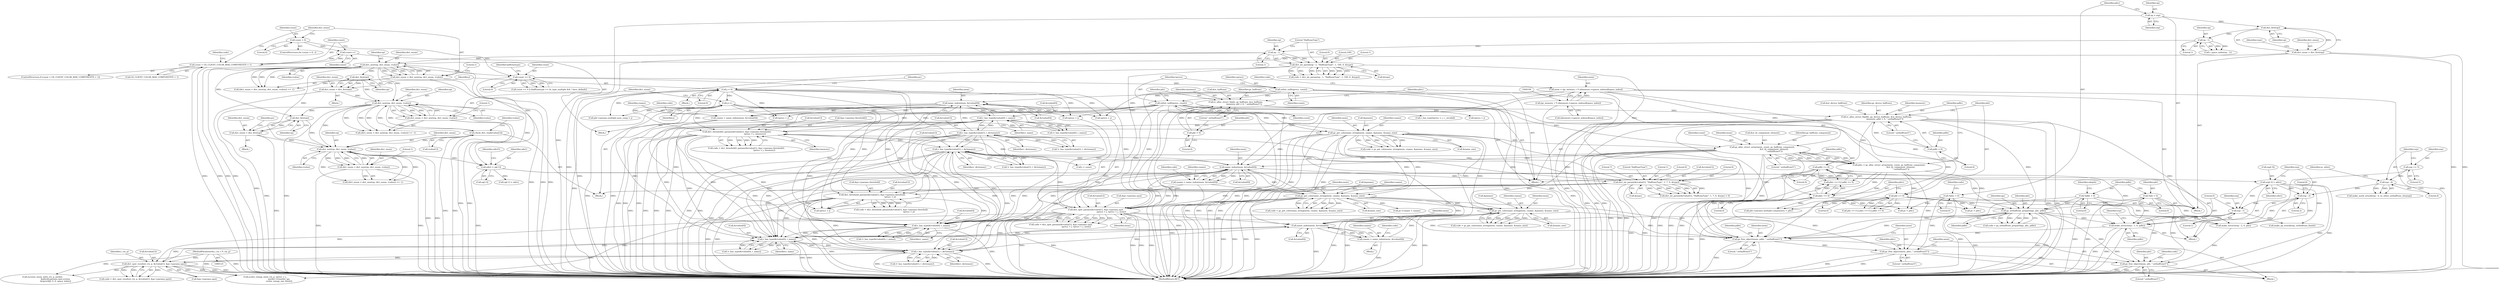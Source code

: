 digraph "1_ghostscript_f5c7555c30393e64ec1f5ab0dfae5b55b3b3fc78@API" {
"1001003" [label="(Call,gs_free_object(mem, phtc, \".sethalftone5\"))"];
"1000999" [label="(Call,gs_free_object(mem, pdht, \".sethalftone5\"))"];
"1000720" [label="(Call,gs_get_colorname_string(mem, cname, &pname, &name_size))"];
"1000712" [label="(Call,name_index(mem, &rvalue[0]))"];
"1000277" [label="(Call,gs_get_colorname_string(mem, cname, &pname, &name_size))"];
"1000269" [label="(Call,name_index(mem, &rvalue[0]))"];
"1000191" [label="(Call,mem = (gs_memory_t *) idmemory->spaces_indexed[space_index])"];
"1000193" [label="(Call,(gs_memory_t *) idmemory->spaces_indexed[space_index])"];
"1000251" [label="(Call,r_has_type(&rvalue[0], t_name))"];
"1000260" [label="(Call,r_has_type(&rvalue[1], t_dictionary))"];
"1000267" [label="(Call,cname = name_index(mem, &rvalue[0]))"];
"1000463" [label="(Call,gs_get_colorname_string(mem, cname, &pname, &name_size))"];
"1000455" [label="(Call,name_index(mem, &rvalue[0]))"];
"1000533" [label="(Call,dict_spot_params(&rvalue[1], &pc->params.spot,\n                                                sprocs + j, tprocs + j, mem))"];
"1000503" [label="(Call,dict_int_param(&rvalue[1], \"HalftoneType\", 1, 7, 0, &type))"];
"1000446" [label="(Call,r_has_type(&rvalue[1], t_dictionary))"];
"1000594" [label="(Call,dict_threshold2_params(&rvalue[1], &pc->params.threshold2,\n                                                        tprocs + j, imemory))"];
"1000353" [label="(Call,refset_null(tprocs, count))"];
"1000350" [label="(Call,refset_null(sprocs, count))"];
"1000330" [label="(Call,count == 0)"];
"1000234" [label="(Call,count = 0)"];
"1000317" [label="(Call,count > GS_CLIENT_COLOR_MAX_COMPONENTS + 1)"];
"1000314" [label="(Call,count++)"];
"1000622" [label="(Call,j++)"];
"1000416" [label="(Call,j = 0)"];
"1000375" [label="(Call,rc_alloc_struct_0(pdht, gx_device_halftone, &st_device_halftone,\n                          imemory, pdht = 0, \".sethalftone5\"))"];
"1000381" [label="(Call,pdht = 0)"];
"1000356" [label="(Call,rc_alloc_struct_0(pht, gs_halftone, &st_halftone,\n                          imemory, pht = 0, \".sethalftone5\"))"];
"1000362" [label="(Call,pht = 0)"];
"1000437" [label="(Call,r_has_type(&rvalue[0], t_name))"];
"1000571" [label="(Call,dict_threshold_params(&rvalue[1], &pc->params.threshold,\n                                                        tprocs + j))"];
"1000202" [label="(Call,dict_int_param(op - 1, \"HalftoneType\", 1, 100, 0, &type))"];
"1000203" [label="(Call,op - 1)"];
"1000188" [label="(Call,op - 1)"];
"1000168" [label="(Call,dict_first(op))"];
"1000129" [label="(Call,op = osp)"];
"1000368" [label="(Call,gs_alloc_struct_array(mem, count, gs_halftone_component,\n                                     &st_ht_component_element,\n                                     \".sethalftone5\"))"];
"1000453" [label="(Call,cname = name_index(mem, &rvalue[0]))"];
"1000694" [label="(Call,r_has_type(&rvalue[0], t_name))"];
"1000703" [label="(Call,r_has_type(&rvalue[1], t_dictionary))"];
"1000753" [label="(Call,dict_spot_results(i_ctx_p, &rvalue[1], &pc->params.spot))"];
"1000126" [label="(MethodParameterIn,i_ctx_t *i_ctx_p)"];
"1000710" [label="(Call,cname = name_index(mem, &rvalue[0]))"];
"1000663" [label="(Call,gs_sethalftone_prepare(igs, pht, pdht))"];
"1000387" [label="(Call,pht == 0)"];
"1000145" [label="(Call,*pht = 0)"];
"1000149" [label="(Call,*pdht = 0)"];
"1000394" [label="(Call,pdht == 0)"];
"1000821" [label="(Call,make_istruct(esp - 1, 0, pdht))"];
"1000822" [label="(Call,esp - 1)"];
"1000809" [label="(Call,esp[-3] = odict)"];
"1000785" [label="(Call,odict = op[-1])"];
"1000685" [label="(Call,dict_next(op, dict_enum, rvalue))"];
"1000674" [label="(Call,dict_first(op))"];
"1000428" [label="(Call,dict_next(op, dict_enum, rvalue))"];
"1000412" [label="(Call,dict_first(op))"];
"1000242" [label="(Call,dict_next(op, dict_enum, rvalue))"];
"1000166" [label="(Call,dict_enum = dict_first(op))"];
"1000240" [label="(Call,dict_enum = dict_next(op, dict_enum, rvalue))"];
"1000426" [label="(Call,dict_enum = dict_next(op, dict_enum, rvalue))"];
"1000410" [label="(Call,dict_enum = dict_first(op))"];
"1000497" [label="(Call,check_dict_read(rvalue[1]))"];
"1000683" [label="(Call,dict_enum = dict_next(op, dict_enum, rvalue))"];
"1000672" [label="(Call,dict_enum = dict_first(op))"];
"1000816" [label="(Call,esp - 2)"];
"1000804" [label="(Call,esp - 4)"];
"1000800" [label="(Call,esp += 5)"];
"1000366" [label="(Call,phtc = gs_alloc_struct_array(mem, count, gs_halftone_component,\n                                     &st_ht_component_element,\n                                     \".sethalftone5\"))"];
"1000134" [label="(Call,*phtc = 0)"];
"1000391" [label="(Call,phtc == 0)"];
"1001007" [label="(Call,gs_free_object(mem, pht, \".sethalftone5\"))"];
"1000365" [label="(Literal,\".sethalftone5\")"];
"1000711" [label="(Identifier,cname)"];
"1000189" [label="(Identifier,op)"];
"1000265" [label="(Identifier,t_dictionary)"];
"1000723" [label="(Call,&pname)"];
"1000382" [label="(Identifier,pdht)"];
"1000453" [label="(Call,cname = name_index(mem, &rvalue[0]))"];
"1000391" [label="(Call,phtc == 0)"];
"1000699" [label="(Identifier,t_name)"];
"1001007" [label="(Call,gs_free_object(mem, pht, \".sethalftone5\"))"];
"1000753" [label="(Call,dict_spot_results(i_ctx_p, &rvalue[1], &pc->params.spot))"];
"1000909" [label="(Call,zscreen_enum_init(i_ctx_p, porder,\n                                         &phtc[j].params.spot.screen,\n                                         &sprocs[j], 0, 0, space_index))"];
"1000822" [label="(Call,esp - 1)"];
"1000834" [label="(Call,j < count)"];
"1000672" [label="(Call,dict_enum = dict_first(op))"];
"1000509" [label="(Literal,1)"];
"1000464" [label="(Identifier,mem)"];
"1000235" [label="(Identifier,count)"];
"1000243" [label="(Identifier,op)"];
"1000547" [label="(Call,tprocs + j)"];
"1000533" [label="(Call,dict_spot_params(&rvalue[1], &pc->params.spot,\n                                                sprocs + j, tprocs + j, mem))"];
"1000375" [label="(Call,rc_alloc_struct_0(pdht, gx_device_halftone, &st_device_halftone,\n                          imemory, pdht = 0, \".sethalftone5\"))"];
"1000595" [label="(Call,&rvalue[1])"];
"1000371" [label="(Identifier,gs_halftone_component)"];
"1000661" [label="(Call,code = gs_sethalftone_prepare(igs, pht, pdht))"];
"1000127" [label="(Block,)"];
"1000451" [label="(Identifier,t_dictionary)"];
"1000622" [label="(Call,j++)"];
"1000506" [label="(Identifier,rvalue)"];
"1000680" [label="(Block,)"];
"1000686" [label="(Identifier,op)"];
"1000207" [label="(Literal,1)"];
"1000362" [label="(Call,pht = 0)"];
"1000363" [label="(Identifier,pht)"];
"1000514" [label="(Literal,0)"];
"1000800" [label="(Call,esp += 5)"];
"1000191" [label="(Call,mem = (gs_memory_t *) idmemory->spaces_indexed[space_index])"];
"1000582" [label="(Call,tprocs + j)"];
"1000376" [label="(Identifier,pdht)"];
"1000803" [label="(Call,make_mark_estack(esp - 4, es_other, sethalftone_cleanup))"];
"1000694" [label="(Call,r_has_type(&rvalue[0], t_name))"];
"1000487" [label="(Call,pc->cname = cname)"];
"1000187" [label="(Call,r_space_index(op - 1))"];
"1000131" [label="(Identifier,osp)"];
"1000684" [label="(Identifier,dict_enum)"];
"1000819" [label="(Literal,0)"];
"1000383" [label="(Literal,0)"];
"1000675" [label="(Identifier,op)"];
"1000377" [label="(Identifier,gx_device_halftone)"];
"1000713" [label="(Identifier,mem)"];
"1000352" [label="(Identifier,count)"];
"1000815" [label="(Call,make_istruct(esp - 2, 0, pht))"];
"1000792" [label="(Identifier,odict5)"];
"1000594" [label="(Call,dict_threshold2_params(&rvalue[1], &pc->params.threshold2,\n                                                        tprocs + j, imemory))"];
"1000415" [label="(Block,)"];
"1001002" [label="(Literal,\".sethalftone5\")"];
"1000134" [label="(Call,*phtc = 0)"];
"1000271" [label="(Call,&rvalue[0])"];
"1000330" [label="(Call,count == 0)"];
"1000436" [label="(Call,!r_has_type(&rvalue[0], t_name))"];
"1000702" [label="(Call,!r_has_type(&rvalue[1], t_dictionary))"];
"1000608" [label="(Identifier,imemory)"];
"1000712" [label="(Call,name_index(mem, &rvalue[0]))"];
"1000688" [label="(Identifier,rvalue)"];
"1000314" [label="(Call,count++)"];
"1000804" [label="(Call,esp - 4)"];
"1000806" [label="(Literal,4)"];
"1000703" [label="(Call,r_has_type(&rvalue[1], t_dictionary))"];
"1000188" [label="(Call,op - 1)"];
"1000361" [label="(Identifier,imemory)"];
"1000433" [label="(Literal,1)"];
"1000785" [label="(Call,odict = op[-1])"];
"1000206" [label="(Literal,\"HalftoneType\")"];
"1000776" [label="(Block,)"];
"1000466" [label="(Call,&pname)"];
"1000418" [label="(Literal,0)"];
"1000751" [label="(Call,code = dict_spot_results(i_ctx_p, &rvalue[1], &pc->params.spot))"];
"1000437" [label="(Call,r_has_type(&rvalue[0], t_name))"];
"1000277" [label="(Call,gs_get_colorname_string(mem, cname, &pname, &name_size))"];
"1000502" [label="(Call,dict_int_param(&rvalue[1], \"HalftoneType\", 1, 7, 0, &type) < 0)"];
"1000504" [label="(Call,&rvalue[1])"];
"1000605" [label="(Call,tprocs + j)"];
"1000666" [label="(Identifier,pdht)"];
"1000455" [label="(Call,name_index(mem, &rvalue[0]))"];
"1000809" [label="(Call,esp[-3] = odict)"];
"1000454" [label="(Identifier,cname)"];
"1000204" [label="(Identifier,op)"];
"1000359" [label="(Call,&st_halftone)"];
"1000787" [label="(Call,op[-1])"];
"1000461" [label="(Call,code = gs_get_colorname_string(mem, cname, &pname, &name_size))"];
"1000634" [label="(Call,pht->params.multiple.components = phtc)"];
"1000136" [label="(Literal,0)"];
"1000498" [label="(Call,rvalue[1])"];
"1000356" [label="(Call,rc_alloc_struct_0(pht, gs_halftone, &st_halftone,\n                          imemory, pht = 0, \".sethalftone5\"))"];
"1000275" [label="(Call,code = gs_get_colorname_string(mem, cname, &pname, &name_size))"];
"1000569" [label="(Call,code = dict_threshold_params(&rvalue[1], &pc->params.threshold,\n                                                        tprocs + j))"];
"1000354" [label="(Identifier,tprocs)"];
"1000205" [label="(Literal,1)"];
"1000816" [label="(Call,esp - 2)"];
"1000256" [label="(Identifier,t_name)"];
"1000236" [label="(Literal,0)"];
"1000413" [label="(Identifier,op)"];
"1000980" [label="(Call,op[-1] = odict)"];
"1000178" [label="(Identifier,type)"];
"1000319" [label="(Call,GS_CLIENT_COLOR_MAX_COMPONENTS + 1)"];
"1000422" [label="(Block,)"];
"1001010" [label="(Literal,\".sethalftone5\")"];
"1000677" [label="(Call,pc = phtc)"];
"1000708" [label="(Identifier,t_dictionary)"];
"1000428" [label="(Call,dict_next(op, dict_enum, rvalue))"];
"1001009" [label="(Identifier,pht)"];
"1000531" [label="(Call,code = dict_spot_params(&rvalue[1], &pc->params.spot,\n                                                sprocs + j, tprocs + j, mem))"];
"1001001" [label="(Identifier,pdht)"];
"1000623" [label="(Identifier,j)"];
"1000147" [label="(Literal,0)"];
"1000150" [label="(Identifier,pdht)"];
"1000389" [label="(Literal,0)"];
"1001000" [label="(Identifier,mem)"];
"1000370" [label="(Identifier,count)"];
"1000687" [label="(Identifier,dict_enum)"];
"1000200" [label="(Call,code = dict_int_param(op - 1, \"HalftoneType\", 1, 100, 0, &type))"];
"1000825" [label="(Literal,0)"];
"1000366" [label="(Call,phtc = gs_alloc_struct_array(mem, count, gs_halftone_component,\n                                     &st_ht_component_element,\n                                     \".sethalftone5\"))"];
"1000998" [label="(Block,)"];
"1000550" [label="(Identifier,mem)"];
"1000259" [label="(Call,!r_has_type(&rvalue[1], t_dictionary))"];
"1000353" [label="(Call,refset_null(tprocs, count))"];
"1000280" [label="(Call,&pname)"];
"1000671" [label="(Block,)"];
"1000201" [label="(Identifier,code)"];
"1000682" [label="(Call,(dict_enum = dict_next(op, dict_enum, rvalue)) == -1)"];
"1001008" [label="(Identifier,mem)"];
"1000234" [label="(Call,count = 0)"];
"1000209" [label="(Literal,0)"];
"1000674" [label="(Call,dict_first(op))"];
"1000351" [label="(Identifier,sprocs)"];
"1000357" [label="(Identifier,pht)"];
"1000329" [label="(Call,count == 0 || (halftonetype == ht_type_multiple && ! have_default))"];
"1000169" [label="(Identifier,op)"];
"1000719" [label="(Identifier,code)"];
"1000393" [label="(Literal,0)"];
"1000386" [label="(Call,pht == 0 || phtc == 0 || pdht == 0)"];
"1000430" [label="(Identifier,dict_enum)"];
"1000710" [label="(Call,cname = name_index(mem, &rvalue[0]))"];
"1000126" [label="(MethodParameterIn,i_ctx_t *i_ctx_p)"];
"1000438" [label="(Call,&rvalue[0])"];
"1000140" [label="(Identifier,code)"];
"1000446" [label="(Call,r_has_type(&rvalue[1], t_dictionary))"];
"1000417" [label="(Identifier,j)"];
"1000695" [label="(Call,&rvalue[0])"];
"1000664" [label="(Identifier,igs)"];
"1000324" [label="(Identifier,code)"];
"1000807" [label="(Identifier,es_other)"];
"1001005" [label="(Identifier,phtc)"];
"1000268" [label="(Identifier,cname)"];
"1000130" [label="(Identifier,op)"];
"1000571" [label="(Call,dict_threshold_params(&rvalue[1], &pc->params.threshold,\n                                                        tprocs + j))"];
"1000497" [label="(Call,check_dict_read(rvalue[1]))"];
"1001024" [label="(MethodReturn,RET)"];
"1000463" [label="(Call,gs_get_colorname_string(mem, cname, &pname, &name_size))"];
"1000395" [label="(Identifier,pdht)"];
"1000368" [label="(Call,gs_alloc_struct_array(mem, count, gs_halftone_component,\n                                     &st_ht_component_element,\n                                     \".sethalftone5\"))"];
"1000663" [label="(Call,gs_sethalftone_prepare(igs, pht, pdht))"];
"1000279" [label="(Identifier,cname)"];
"1000355" [label="(Identifier,count)"];
"1000685" [label="(Call,dict_next(op, dict_enum, rvalue))"];
"1000244" [label="(Identifier,dict_enum)"];
"1000392" [label="(Identifier,phtc)"];
"1000690" [label="(Literal,1)"];
"1000332" [label="(Literal,0)"];
"1000315" [label="(Identifier,count)"];
"1000237" [label="(Block,)"];
"1000151" [label="(Literal,0)"];
"1000823" [label="(Identifier,esp)"];
"1000814" [label="(Identifier,odict)"];
"1000425" [label="(Call,(dict_enum = dict_next(op, dict_enum, rvalue)) == -1)"];
"1000722" [label="(Identifier,cname)"];
"1000166" [label="(Call,dict_enum = dict_first(op))"];
"1001004" [label="(Identifier,mem)"];
"1000599" [label="(Call,&pc->params.threshold2)"];
"1000270" [label="(Identifier,mem)"];
"1000380" [label="(Identifier,imemory)"];
"1001012" [label="(Identifier,code)"];
"1000426" [label="(Call,dict_enum = dict_next(op, dict_enum, rvalue))"];
"1000240" [label="(Call,dict_enum = dict_next(op, dict_enum, rvalue))"];
"1000396" [label="(Literal,0)"];
"1000193" [label="(Call,(gs_memory_t *) idmemory->spaces_indexed[space_index])"];
"1000276" [label="(Identifier,code)"];
"1000511" [label="(Literal,0)"];
"1000431" [label="(Identifier,rvalue)"];
"1000387" [label="(Call,pht == 0)"];
"1000129" [label="(Call,op = osp)"];
"1000190" [label="(Literal,1)"];
"1000411" [label="(Identifier,dict_enum)"];
"1000208" [label="(Literal,100)"];
"1000818" [label="(Literal,2)"];
"1000457" [label="(Call,&rvalue[0])"];
"1000419" [label="(Call,pc = phtc)"];
"1000510" [label="(Literal,7)"];
"1000241" [label="(Identifier,dict_enum)"];
"1000704" [label="(Call,&rvalue[1])"];
"1000824" [label="(Literal,1)"];
"1000721" [label="(Identifier,mem)"];
"1000335" [label="(Identifier,halftonetype)"];
"1000239" [label="(Call,(dict_enum = dict_next(op, dict_enum, rvalue)) == -1)"];
"1000192" [label="(Identifier,mem)"];
"1000718" [label="(Call,code = gs_get_colorname_string(mem, cname, &pname, &name_size))"];
"1000725" [label="(Call,&name_size)"];
"1000195" [label="(Call,idmemory->spaces_indexed[space_index])"];
"1000210" [label="(Call,&type)"];
"1001003" [label="(Call,gs_free_object(mem, phtc, \".sethalftone5\"))"];
"1000317" [label="(Call,count > GS_CLIENT_COLOR_MAX_COMPONENTS + 1)"];
"1000442" [label="(Identifier,t_name)"];
"1000673" [label="(Identifier,dict_enum)"];
"1000364" [label="(Literal,0)"];
"1000576" [label="(Call,&pc->params.threshold)"];
"1000203" [label="(Call,op - 1)"];
"1000252" [label="(Call,&rvalue[0])"];
"1000233" [label="(ControlStructure,for (count = 0; ;))"];
"1000316" [label="(ControlStructure,if (count > GS_CLIENT_COLOR_MAX_COMPONENTS + 1))"];
"1000720" [label="(Call,gs_get_colorname_string(mem, cname, &pname, &name_size))"];
"1000202" [label="(Call,dict_int_param(op - 1, \"HalftoneType\", 1, 100, 0, &type))"];
"1000462" [label="(Identifier,code)"];
"1000429" [label="(Identifier,op)"];
"1000468" [label="(Call,&name_size)"];
"1000643" [label="(Call,pht->params.multiple.num_comp = j)"];
"1000146" [label="(Identifier,pht)"];
"1000937" [label="(Call,r_has_type(tprocs + j, t__invalid))"];
"1000420" [label="(Identifier,pc)"];
"1000503" [label="(Call,dict_int_param(&rvalue[1], \"HalftoneType\", 1, 7, 0, &type))"];
"1000826" [label="(Identifier,pdht)"];
"1000456" [label="(Identifier,mem)"];
"1000828" [label="(Identifier,esp)"];
"1000786" [label="(Identifier,odict)"];
"1000247" [label="(Literal,1)"];
"1000394" [label="(Call,pdht == 0)"];
"1000827" [label="(Call,make_op_estack(esp, sethalftone_finish))"];
"1000410" [label="(Call,dict_enum = dict_first(op))"];
"1000267" [label="(Call,cname = name_index(mem, &rvalue[0]))"];
"1000145" [label="(Call,*pht = 0)"];
"1000465" [label="(Identifier,cname)"];
"1000278" [label="(Identifier,mem)"];
"1000347" [label="(Block,)"];
"1000242" [label="(Call,dict_next(op, dict_enum, rvalue))"];
"1000157" [label="(Identifier,edepth)"];
"1000251" [label="(Call,r_has_type(&rvalue[0], t_name))"];
"1000167" [label="(Identifier,dict_enum)"];
"1000447" [label="(Call,&rvalue[1])"];
"1000714" [label="(Call,&rvalue[0])"];
"1000938" [label="(Call,tprocs + j)"];
"1000369" [label="(Identifier,mem)"];
"1000693" [label="(Call,!r_has_type(&rvalue[0], t_name))"];
"1000949" [label="(Call,zcolor_remap_one(i_ctx_p, tprocs + j,\n                                            porder->transfer, igs,\n                                            zcolor_remap_one_finish))"];
"1000810" [label="(Call,esp[-3])"];
"1000512" [label="(Call,&type)"];
"1000534" [label="(Call,&rvalue[1])"];
"1000999" [label="(Call,gs_free_object(mem, pdht, \".sethalftone5\"))"];
"1000135" [label="(Identifier,phtc)"];
"1000759" [label="(Call,&pc->params.spot)"];
"1001006" [label="(Literal,\".sethalftone5\")"];
"1000260" [label="(Call,r_has_type(&rvalue[1], t_dictionary))"];
"1000821" [label="(Call,make_istruct(esp - 1, 0, pdht))"];
"1000427" [label="(Identifier,dict_enum)"];
"1000754" [label="(Identifier,i_ctx_p)"];
"1000388" [label="(Identifier,pht)"];
"1000168" [label="(Call,dict_first(op))"];
"1000802" [label="(Literal,5)"];
"1000318" [label="(Identifier,count)"];
"1000390" [label="(Call,phtc == 0 || pdht == 0)"];
"1000269" [label="(Call,name_index(mem, &rvalue[0]))"];
"1000367" [label="(Identifier,phtc)"];
"1000282" [label="(Call,&name_size)"];
"1000149" [label="(Call,*pdht = 0)"];
"1000350" [label="(Call,refset_null(sprocs, count))"];
"1000817" [label="(Identifier,esp)"];
"1000544" [label="(Call,sprocs + j)"];
"1000592" [label="(Call,code = dict_threshold2_params(&rvalue[1], &pc->params.threshold2,\n                                                        tprocs + j, imemory))"];
"1000805" [label="(Identifier,esp)"];
"1000378" [label="(Call,&st_device_halftone)"];
"1000358" [label="(Identifier,gs_halftone)"];
"1000445" [label="(Call,!r_has_type(&rvalue[1], t_dictionary))"];
"1000538" [label="(Call,&pc->params.spot)"];
"1000372" [label="(Call,&st_ht_component_element)"];
"1000261" [label="(Call,&rvalue[1])"];
"1000381" [label="(Call,pdht = 0)"];
"1000665" [label="(Identifier,pht)"];
"1000245" [label="(Identifier,rvalue)"];
"1000384" [label="(Literal,\".sethalftone5\")"];
"1000801" [label="(Identifier,esp)"];
"1000250" [label="(Call,!r_has_type(&rvalue[0], t_name))"];
"1000508" [label="(Literal,\"HalftoneType\")"];
"1000678" [label="(Identifier,pc)"];
"1000331" [label="(Identifier,count)"];
"1000572" [label="(Call,&rvalue[1])"];
"1000416" [label="(Call,j = 0)"];
"1000412" [label="(Call,dict_first(op))"];
"1000409" [label="(Block,)"];
"1000755" [label="(Call,&rvalue[1])"];
"1000683" [label="(Call,dict_enum = dict_next(op, dict_enum, rvalue))"];
"1000374" [label="(Literal,\".sethalftone5\")"];
"1001003" -> "1000998"  [label="AST: "];
"1001003" -> "1001006"  [label="CFG: "];
"1001004" -> "1001003"  [label="AST: "];
"1001005" -> "1001003"  [label="AST: "];
"1001006" -> "1001003"  [label="AST: "];
"1001008" -> "1001003"  [label="CFG: "];
"1001003" -> "1001024"  [label="DDG: "];
"1001003" -> "1001024"  [label="DDG: "];
"1000999" -> "1001003"  [label="DDG: "];
"1000366" -> "1001003"  [label="DDG: "];
"1000134" -> "1001003"  [label="DDG: "];
"1000391" -> "1001003"  [label="DDG: "];
"1001003" -> "1001007"  [label="DDG: "];
"1000999" -> "1000998"  [label="AST: "];
"1000999" -> "1001002"  [label="CFG: "];
"1001000" -> "1000999"  [label="AST: "];
"1001001" -> "1000999"  [label="AST: "];
"1001002" -> "1000999"  [label="AST: "];
"1001004" -> "1000999"  [label="CFG: "];
"1000999" -> "1001024"  [label="DDG: "];
"1000999" -> "1001024"  [label="DDG: "];
"1000720" -> "1000999"  [label="DDG: "];
"1000277" -> "1000999"  [label="DDG: "];
"1000463" -> "1000999"  [label="DDG: "];
"1000191" -> "1000999"  [label="DDG: "];
"1000533" -> "1000999"  [label="DDG: "];
"1000368" -> "1000999"  [label="DDG: "];
"1000375" -> "1000999"  [label="DDG: "];
"1000663" -> "1000999"  [label="DDG: "];
"1000821" -> "1000999"  [label="DDG: "];
"1000149" -> "1000999"  [label="DDG: "];
"1000394" -> "1000999"  [label="DDG: "];
"1000720" -> "1000718"  [label="AST: "];
"1000720" -> "1000725"  [label="CFG: "];
"1000721" -> "1000720"  [label="AST: "];
"1000722" -> "1000720"  [label="AST: "];
"1000723" -> "1000720"  [label="AST: "];
"1000725" -> "1000720"  [label="AST: "];
"1000718" -> "1000720"  [label="CFG: "];
"1000720" -> "1001024"  [label="DDG: "];
"1000720" -> "1001024"  [label="DDG: "];
"1000720" -> "1001024"  [label="DDG: "];
"1000720" -> "1001024"  [label="DDG: "];
"1000720" -> "1000712"  [label="DDG: "];
"1000720" -> "1000718"  [label="DDG: "];
"1000720" -> "1000718"  [label="DDG: "];
"1000720" -> "1000718"  [label="DDG: "];
"1000720" -> "1000718"  [label="DDG: "];
"1000712" -> "1000720"  [label="DDG: "];
"1000710" -> "1000720"  [label="DDG: "];
"1000277" -> "1000720"  [label="DDG: "];
"1000277" -> "1000720"  [label="DDG: "];
"1000463" -> "1000720"  [label="DDG: "];
"1000463" -> "1000720"  [label="DDG: "];
"1000712" -> "1000710"  [label="AST: "];
"1000712" -> "1000714"  [label="CFG: "];
"1000713" -> "1000712"  [label="AST: "];
"1000714" -> "1000712"  [label="AST: "];
"1000710" -> "1000712"  [label="CFG: "];
"1000712" -> "1001024"  [label="DDG: "];
"1000712" -> "1000694"  [label="DDG: "];
"1000712" -> "1000710"  [label="DDG: "];
"1000712" -> "1000710"  [label="DDG: "];
"1000277" -> "1000712"  [label="DDG: "];
"1000463" -> "1000712"  [label="DDG: "];
"1000191" -> "1000712"  [label="DDG: "];
"1000533" -> "1000712"  [label="DDG: "];
"1000368" -> "1000712"  [label="DDG: "];
"1000694" -> "1000712"  [label="DDG: "];
"1000703" -> "1000712"  [label="DDG: "];
"1000712" -> "1000753"  [label="DDG: "];
"1000277" -> "1000275"  [label="AST: "];
"1000277" -> "1000282"  [label="CFG: "];
"1000278" -> "1000277"  [label="AST: "];
"1000279" -> "1000277"  [label="AST: "];
"1000280" -> "1000277"  [label="AST: "];
"1000282" -> "1000277"  [label="AST: "];
"1000275" -> "1000277"  [label="CFG: "];
"1000277" -> "1001024"  [label="DDG: "];
"1000277" -> "1001024"  [label="DDG: "];
"1000277" -> "1001024"  [label="DDG: "];
"1000277" -> "1001024"  [label="DDG: "];
"1000277" -> "1000269"  [label="DDG: "];
"1000277" -> "1000275"  [label="DDG: "];
"1000277" -> "1000275"  [label="DDG: "];
"1000277" -> "1000275"  [label="DDG: "];
"1000277" -> "1000275"  [label="DDG: "];
"1000269" -> "1000277"  [label="DDG: "];
"1000267" -> "1000277"  [label="DDG: "];
"1000277" -> "1000368"  [label="DDG: "];
"1000277" -> "1000455"  [label="DDG: "];
"1000277" -> "1000463"  [label="DDG: "];
"1000277" -> "1000463"  [label="DDG: "];
"1000269" -> "1000267"  [label="AST: "];
"1000269" -> "1000271"  [label="CFG: "];
"1000270" -> "1000269"  [label="AST: "];
"1000271" -> "1000269"  [label="AST: "];
"1000267" -> "1000269"  [label="CFG: "];
"1000269" -> "1001024"  [label="DDG: "];
"1000269" -> "1000251"  [label="DDG: "];
"1000269" -> "1000267"  [label="DDG: "];
"1000269" -> "1000267"  [label="DDG: "];
"1000191" -> "1000269"  [label="DDG: "];
"1000251" -> "1000269"  [label="DDG: "];
"1000260" -> "1000269"  [label="DDG: "];
"1000269" -> "1000437"  [label="DDG: "];
"1000269" -> "1000694"  [label="DDG: "];
"1000191" -> "1000127"  [label="AST: "];
"1000191" -> "1000193"  [label="CFG: "];
"1000192" -> "1000191"  [label="AST: "];
"1000193" -> "1000191"  [label="AST: "];
"1000201" -> "1000191"  [label="CFG: "];
"1000191" -> "1001024"  [label="DDG: "];
"1000191" -> "1001024"  [label="DDG: "];
"1000193" -> "1000191"  [label="DDG: "];
"1000191" -> "1000368"  [label="DDG: "];
"1000191" -> "1000455"  [label="DDG: "];
"1000193" -> "1000195"  [label="CFG: "];
"1000194" -> "1000193"  [label="AST: "];
"1000195" -> "1000193"  [label="AST: "];
"1000193" -> "1001024"  [label="DDG: "];
"1000251" -> "1000250"  [label="AST: "];
"1000251" -> "1000256"  [label="CFG: "];
"1000252" -> "1000251"  [label="AST: "];
"1000256" -> "1000251"  [label="AST: "];
"1000250" -> "1000251"  [label="CFG: "];
"1000251" -> "1001024"  [label="DDG: "];
"1000251" -> "1001024"  [label="DDG: "];
"1000251" -> "1000250"  [label="DDG: "];
"1000251" -> "1000250"  [label="DDG: "];
"1000260" -> "1000251"  [label="DDG: "];
"1000251" -> "1000260"  [label="DDG: "];
"1000251" -> "1000437"  [label="DDG: "];
"1000251" -> "1000437"  [label="DDG: "];
"1000251" -> "1000694"  [label="DDG: "];
"1000251" -> "1000694"  [label="DDG: "];
"1000260" -> "1000259"  [label="AST: "];
"1000260" -> "1000265"  [label="CFG: "];
"1000261" -> "1000260"  [label="AST: "];
"1000265" -> "1000260"  [label="AST: "];
"1000259" -> "1000260"  [label="CFG: "];
"1000260" -> "1001024"  [label="DDG: "];
"1000260" -> "1001024"  [label="DDG: "];
"1000260" -> "1000259"  [label="DDG: "];
"1000260" -> "1000259"  [label="DDG: "];
"1000260" -> "1000437"  [label="DDG: "];
"1000260" -> "1000446"  [label="DDG: "];
"1000260" -> "1000446"  [label="DDG: "];
"1000260" -> "1000694"  [label="DDG: "];
"1000260" -> "1000703"  [label="DDG: "];
"1000260" -> "1000703"  [label="DDG: "];
"1000267" -> "1000237"  [label="AST: "];
"1000268" -> "1000267"  [label="AST: "];
"1000276" -> "1000267"  [label="CFG: "];
"1000267" -> "1001024"  [label="DDG: "];
"1000463" -> "1000461"  [label="AST: "];
"1000463" -> "1000468"  [label="CFG: "];
"1000464" -> "1000463"  [label="AST: "];
"1000465" -> "1000463"  [label="AST: "];
"1000466" -> "1000463"  [label="AST: "];
"1000468" -> "1000463"  [label="AST: "];
"1000461" -> "1000463"  [label="CFG: "];
"1000463" -> "1001024"  [label="DDG: "];
"1000463" -> "1001024"  [label="DDG: "];
"1000463" -> "1001024"  [label="DDG: "];
"1000463" -> "1001024"  [label="DDG: "];
"1000463" -> "1000455"  [label="DDG: "];
"1000463" -> "1000461"  [label="DDG: "];
"1000463" -> "1000461"  [label="DDG: "];
"1000463" -> "1000461"  [label="DDG: "];
"1000463" -> "1000461"  [label="DDG: "];
"1000455" -> "1000463"  [label="DDG: "];
"1000453" -> "1000463"  [label="DDG: "];
"1000463" -> "1000487"  [label="DDG: "];
"1000463" -> "1000533"  [label="DDG: "];
"1000455" -> "1000453"  [label="AST: "];
"1000455" -> "1000457"  [label="CFG: "];
"1000456" -> "1000455"  [label="AST: "];
"1000457" -> "1000455"  [label="AST: "];
"1000453" -> "1000455"  [label="CFG: "];
"1000455" -> "1001024"  [label="DDG: "];
"1000455" -> "1000437"  [label="DDG: "];
"1000455" -> "1000453"  [label="DDG: "];
"1000455" -> "1000453"  [label="DDG: "];
"1000533" -> "1000455"  [label="DDG: "];
"1000368" -> "1000455"  [label="DDG: "];
"1000437" -> "1000455"  [label="DDG: "];
"1000446" -> "1000455"  [label="DDG: "];
"1000455" -> "1000503"  [label="DDG: "];
"1000455" -> "1000533"  [label="DDG: "];
"1000455" -> "1000571"  [label="DDG: "];
"1000455" -> "1000594"  [label="DDG: "];
"1000455" -> "1000694"  [label="DDG: "];
"1000533" -> "1000531"  [label="AST: "];
"1000533" -> "1000550"  [label="CFG: "];
"1000534" -> "1000533"  [label="AST: "];
"1000538" -> "1000533"  [label="AST: "];
"1000544" -> "1000533"  [label="AST: "];
"1000547" -> "1000533"  [label="AST: "];
"1000550" -> "1000533"  [label="AST: "];
"1000531" -> "1000533"  [label="CFG: "];
"1000533" -> "1001024"  [label="DDG: "];
"1000533" -> "1001024"  [label="DDG: "];
"1000533" -> "1001024"  [label="DDG: "];
"1000533" -> "1001024"  [label="DDG: "];
"1000533" -> "1001024"  [label="DDG: "];
"1000533" -> "1000437"  [label="DDG: "];
"1000533" -> "1000446"  [label="DDG: "];
"1000533" -> "1000531"  [label="DDG: "];
"1000533" -> "1000531"  [label="DDG: "];
"1000533" -> "1000531"  [label="DDG: "];
"1000533" -> "1000531"  [label="DDG: "];
"1000533" -> "1000531"  [label="DDG: "];
"1000503" -> "1000533"  [label="DDG: "];
"1000350" -> "1000533"  [label="DDG: "];
"1000622" -> "1000533"  [label="DDG: "];
"1000416" -> "1000533"  [label="DDG: "];
"1000353" -> "1000533"  [label="DDG: "];
"1000533" -> "1000694"  [label="DDG: "];
"1000533" -> "1000703"  [label="DDG: "];
"1000533" -> "1000753"  [label="DDG: "];
"1000503" -> "1000502"  [label="AST: "];
"1000503" -> "1000512"  [label="CFG: "];
"1000504" -> "1000503"  [label="AST: "];
"1000508" -> "1000503"  [label="AST: "];
"1000509" -> "1000503"  [label="AST: "];
"1000510" -> "1000503"  [label="AST: "];
"1000511" -> "1000503"  [label="AST: "];
"1000512" -> "1000503"  [label="AST: "];
"1000514" -> "1000503"  [label="CFG: "];
"1000503" -> "1001024"  [label="DDG: "];
"1000503" -> "1001024"  [label="DDG: "];
"1000503" -> "1000437"  [label="DDG: "];
"1000503" -> "1000446"  [label="DDG: "];
"1000503" -> "1000502"  [label="DDG: "];
"1000503" -> "1000502"  [label="DDG: "];
"1000503" -> "1000502"  [label="DDG: "];
"1000503" -> "1000502"  [label="DDG: "];
"1000503" -> "1000502"  [label="DDG: "];
"1000503" -> "1000502"  [label="DDG: "];
"1000446" -> "1000503"  [label="DDG: "];
"1000202" -> "1000503"  [label="DDG: "];
"1000503" -> "1000571"  [label="DDG: "];
"1000503" -> "1000594"  [label="DDG: "];
"1000503" -> "1000694"  [label="DDG: "];
"1000503" -> "1000703"  [label="DDG: "];
"1000446" -> "1000445"  [label="AST: "];
"1000446" -> "1000451"  [label="CFG: "];
"1000447" -> "1000446"  [label="AST: "];
"1000451" -> "1000446"  [label="AST: "];
"1000445" -> "1000446"  [label="CFG: "];
"1000446" -> "1001024"  [label="DDG: "];
"1000446" -> "1001024"  [label="DDG: "];
"1000446" -> "1000437"  [label="DDG: "];
"1000446" -> "1000445"  [label="DDG: "];
"1000446" -> "1000445"  [label="DDG: "];
"1000594" -> "1000446"  [label="DDG: "];
"1000437" -> "1000446"  [label="DDG: "];
"1000571" -> "1000446"  [label="DDG: "];
"1000446" -> "1000694"  [label="DDG: "];
"1000446" -> "1000703"  [label="DDG: "];
"1000446" -> "1000703"  [label="DDG: "];
"1000594" -> "1000592"  [label="AST: "];
"1000594" -> "1000608"  [label="CFG: "];
"1000595" -> "1000594"  [label="AST: "];
"1000599" -> "1000594"  [label="AST: "];
"1000605" -> "1000594"  [label="AST: "];
"1000608" -> "1000594"  [label="AST: "];
"1000592" -> "1000594"  [label="CFG: "];
"1000594" -> "1001024"  [label="DDG: "];
"1000594" -> "1001024"  [label="DDG: "];
"1000594" -> "1001024"  [label="DDG: "];
"1000594" -> "1001024"  [label="DDG: "];
"1000594" -> "1000437"  [label="DDG: "];
"1000594" -> "1000592"  [label="DDG: "];
"1000594" -> "1000592"  [label="DDG: "];
"1000594" -> "1000592"  [label="DDG: "];
"1000594" -> "1000592"  [label="DDG: "];
"1000353" -> "1000594"  [label="DDG: "];
"1000622" -> "1000594"  [label="DDG: "];
"1000416" -> "1000594"  [label="DDG: "];
"1000375" -> "1000594"  [label="DDG: "];
"1000594" -> "1000694"  [label="DDG: "];
"1000594" -> "1000703"  [label="DDG: "];
"1000353" -> "1000347"  [label="AST: "];
"1000353" -> "1000355"  [label="CFG: "];
"1000354" -> "1000353"  [label="AST: "];
"1000355" -> "1000353"  [label="AST: "];
"1000357" -> "1000353"  [label="CFG: "];
"1000353" -> "1001024"  [label="DDG: "];
"1000353" -> "1001024"  [label="DDG: "];
"1000350" -> "1000353"  [label="DDG: "];
"1000353" -> "1000368"  [label="DDG: "];
"1000353" -> "1000547"  [label="DDG: "];
"1000353" -> "1000571"  [label="DDG: "];
"1000353" -> "1000582"  [label="DDG: "];
"1000353" -> "1000605"  [label="DDG: "];
"1000353" -> "1000937"  [label="DDG: "];
"1000353" -> "1000938"  [label="DDG: "];
"1000350" -> "1000347"  [label="AST: "];
"1000350" -> "1000352"  [label="CFG: "];
"1000351" -> "1000350"  [label="AST: "];
"1000352" -> "1000350"  [label="AST: "];
"1000354" -> "1000350"  [label="CFG: "];
"1000350" -> "1001024"  [label="DDG: "];
"1000350" -> "1001024"  [label="DDG: "];
"1000330" -> "1000350"  [label="DDG: "];
"1000350" -> "1000544"  [label="DDG: "];
"1000330" -> "1000329"  [label="AST: "];
"1000330" -> "1000332"  [label="CFG: "];
"1000331" -> "1000330"  [label="AST: "];
"1000332" -> "1000330"  [label="AST: "];
"1000335" -> "1000330"  [label="CFG: "];
"1000329" -> "1000330"  [label="CFG: "];
"1000330" -> "1001024"  [label="DDG: "];
"1000330" -> "1000329"  [label="DDG: "];
"1000330" -> "1000329"  [label="DDG: "];
"1000234" -> "1000330"  [label="DDG: "];
"1000317" -> "1000330"  [label="DDG: "];
"1000330" -> "1000834"  [label="DDG: "];
"1000234" -> "1000233"  [label="AST: "];
"1000234" -> "1000236"  [label="CFG: "];
"1000235" -> "1000234"  [label="AST: "];
"1000236" -> "1000234"  [label="AST: "];
"1000241" -> "1000234"  [label="CFG: "];
"1000234" -> "1000314"  [label="DDG: "];
"1000317" -> "1000316"  [label="AST: "];
"1000317" -> "1000319"  [label="CFG: "];
"1000318" -> "1000317"  [label="AST: "];
"1000319" -> "1000317"  [label="AST: "];
"1000241" -> "1000317"  [label="CFG: "];
"1000324" -> "1000317"  [label="CFG: "];
"1000317" -> "1001024"  [label="DDG: "];
"1000317" -> "1001024"  [label="DDG: "];
"1000317" -> "1000314"  [label="DDG: "];
"1000314" -> "1000317"  [label="DDG: "];
"1000314" -> "1000237"  [label="AST: "];
"1000314" -> "1000315"  [label="CFG: "];
"1000315" -> "1000314"  [label="AST: "];
"1000318" -> "1000314"  [label="CFG: "];
"1000622" -> "1000422"  [label="AST: "];
"1000622" -> "1000623"  [label="CFG: "];
"1000623" -> "1000622"  [label="AST: "];
"1000427" -> "1000622"  [label="CFG: "];
"1000622" -> "1001024"  [label="DDG: "];
"1000622" -> "1000544"  [label="DDG: "];
"1000622" -> "1000547"  [label="DDG: "];
"1000622" -> "1000571"  [label="DDG: "];
"1000622" -> "1000582"  [label="DDG: "];
"1000622" -> "1000605"  [label="DDG: "];
"1000416" -> "1000622"  [label="DDG: "];
"1000622" -> "1000643"  [label="DDG: "];
"1000416" -> "1000415"  [label="AST: "];
"1000416" -> "1000418"  [label="CFG: "];
"1000417" -> "1000416"  [label="AST: "];
"1000418" -> "1000416"  [label="AST: "];
"1000420" -> "1000416"  [label="CFG: "];
"1000416" -> "1001024"  [label="DDG: "];
"1000416" -> "1000544"  [label="DDG: "];
"1000416" -> "1000547"  [label="DDG: "];
"1000416" -> "1000571"  [label="DDG: "];
"1000416" -> "1000582"  [label="DDG: "];
"1000416" -> "1000605"  [label="DDG: "];
"1000416" -> "1000643"  [label="DDG: "];
"1000375" -> "1000347"  [label="AST: "];
"1000375" -> "1000384"  [label="CFG: "];
"1000376" -> "1000375"  [label="AST: "];
"1000377" -> "1000375"  [label="AST: "];
"1000378" -> "1000375"  [label="AST: "];
"1000380" -> "1000375"  [label="AST: "];
"1000381" -> "1000375"  [label="AST: "];
"1000384" -> "1000375"  [label="AST: "];
"1000388" -> "1000375"  [label="CFG: "];
"1000375" -> "1001024"  [label="DDG: "];
"1000375" -> "1001024"  [label="DDG: "];
"1000375" -> "1001024"  [label="DDG: "];
"1000375" -> "1001024"  [label="DDG: "];
"1000375" -> "1001024"  [label="DDG: "];
"1000381" -> "1000375"  [label="DDG: "];
"1000356" -> "1000375"  [label="DDG: "];
"1000375" -> "1000394"  [label="DDG: "];
"1000375" -> "1000663"  [label="DDG: "];
"1000375" -> "1000821"  [label="DDG: "];
"1000381" -> "1000383"  [label="CFG: "];
"1000382" -> "1000381"  [label="AST: "];
"1000383" -> "1000381"  [label="AST: "];
"1000384" -> "1000381"  [label="CFG: "];
"1000356" -> "1000347"  [label="AST: "];
"1000356" -> "1000365"  [label="CFG: "];
"1000357" -> "1000356"  [label="AST: "];
"1000358" -> "1000356"  [label="AST: "];
"1000359" -> "1000356"  [label="AST: "];
"1000361" -> "1000356"  [label="AST: "];
"1000362" -> "1000356"  [label="AST: "];
"1000365" -> "1000356"  [label="AST: "];
"1000367" -> "1000356"  [label="CFG: "];
"1000356" -> "1001024"  [label="DDG: "];
"1000356" -> "1001024"  [label="DDG: "];
"1000356" -> "1001024"  [label="DDG: "];
"1000362" -> "1000356"  [label="DDG: "];
"1000356" -> "1000387"  [label="DDG: "];
"1000362" -> "1000364"  [label="CFG: "];
"1000363" -> "1000362"  [label="AST: "];
"1000364" -> "1000362"  [label="AST: "];
"1000365" -> "1000362"  [label="CFG: "];
"1000437" -> "1000436"  [label="AST: "];
"1000437" -> "1000442"  [label="CFG: "];
"1000438" -> "1000437"  [label="AST: "];
"1000442" -> "1000437"  [label="AST: "];
"1000436" -> "1000437"  [label="CFG: "];
"1000437" -> "1001024"  [label="DDG: "];
"1000437" -> "1001024"  [label="DDG: "];
"1000437" -> "1000436"  [label="DDG: "];
"1000437" -> "1000436"  [label="DDG: "];
"1000571" -> "1000437"  [label="DDG: "];
"1000437" -> "1000694"  [label="DDG: "];
"1000437" -> "1000694"  [label="DDG: "];
"1000571" -> "1000569"  [label="AST: "];
"1000571" -> "1000582"  [label="CFG: "];
"1000572" -> "1000571"  [label="AST: "];
"1000576" -> "1000571"  [label="AST: "];
"1000582" -> "1000571"  [label="AST: "];
"1000569" -> "1000571"  [label="CFG: "];
"1000571" -> "1001024"  [label="DDG: "];
"1000571" -> "1001024"  [label="DDG: "];
"1000571" -> "1001024"  [label="DDG: "];
"1000571" -> "1000569"  [label="DDG: "];
"1000571" -> "1000569"  [label="DDG: "];
"1000571" -> "1000569"  [label="DDG: "];
"1000571" -> "1000694"  [label="DDG: "];
"1000571" -> "1000703"  [label="DDG: "];
"1000202" -> "1000200"  [label="AST: "];
"1000202" -> "1000210"  [label="CFG: "];
"1000203" -> "1000202"  [label="AST: "];
"1000206" -> "1000202"  [label="AST: "];
"1000207" -> "1000202"  [label="AST: "];
"1000208" -> "1000202"  [label="AST: "];
"1000209" -> "1000202"  [label="AST: "];
"1000210" -> "1000202"  [label="AST: "];
"1000200" -> "1000202"  [label="CFG: "];
"1000202" -> "1001024"  [label="DDG: "];
"1000202" -> "1001024"  [label="DDG: "];
"1000202" -> "1000200"  [label="DDG: "];
"1000202" -> "1000200"  [label="DDG: "];
"1000202" -> "1000200"  [label="DDG: "];
"1000202" -> "1000200"  [label="DDG: "];
"1000202" -> "1000200"  [label="DDG: "];
"1000202" -> "1000200"  [label="DDG: "];
"1000203" -> "1000202"  [label="DDG: "];
"1000203" -> "1000202"  [label="DDG: "];
"1000203" -> "1000205"  [label="CFG: "];
"1000204" -> "1000203"  [label="AST: "];
"1000205" -> "1000203"  [label="AST: "];
"1000206" -> "1000203"  [label="CFG: "];
"1000203" -> "1001024"  [label="DDG: "];
"1000188" -> "1000203"  [label="DDG: "];
"1000203" -> "1000242"  [label="DDG: "];
"1000188" -> "1000187"  [label="AST: "];
"1000188" -> "1000190"  [label="CFG: "];
"1000189" -> "1000188"  [label="AST: "];
"1000190" -> "1000188"  [label="AST: "];
"1000187" -> "1000188"  [label="CFG: "];
"1000188" -> "1000187"  [label="DDG: "];
"1000188" -> "1000187"  [label="DDG: "];
"1000168" -> "1000188"  [label="DDG: "];
"1000168" -> "1000166"  [label="AST: "];
"1000168" -> "1000169"  [label="CFG: "];
"1000169" -> "1000168"  [label="AST: "];
"1000166" -> "1000168"  [label="CFG: "];
"1000168" -> "1000166"  [label="DDG: "];
"1000129" -> "1000168"  [label="DDG: "];
"1000129" -> "1000127"  [label="AST: "];
"1000129" -> "1000131"  [label="CFG: "];
"1000130" -> "1000129"  [label="AST: "];
"1000131" -> "1000129"  [label="AST: "];
"1000135" -> "1000129"  [label="CFG: "];
"1000129" -> "1001024"  [label="DDG: "];
"1000368" -> "1000366"  [label="AST: "];
"1000368" -> "1000374"  [label="CFG: "];
"1000369" -> "1000368"  [label="AST: "];
"1000370" -> "1000368"  [label="AST: "];
"1000371" -> "1000368"  [label="AST: "];
"1000372" -> "1000368"  [label="AST: "];
"1000374" -> "1000368"  [label="AST: "];
"1000366" -> "1000368"  [label="CFG: "];
"1000368" -> "1001024"  [label="DDG: "];
"1000368" -> "1001024"  [label="DDG: "];
"1000368" -> "1001024"  [label="DDG: "];
"1000368" -> "1001024"  [label="DDG: "];
"1000368" -> "1000366"  [label="DDG: "];
"1000368" -> "1000366"  [label="DDG: "];
"1000368" -> "1000366"  [label="DDG: "];
"1000368" -> "1000366"  [label="DDG: "];
"1000368" -> "1000366"  [label="DDG: "];
"1000368" -> "1000834"  [label="DDG: "];
"1000453" -> "1000422"  [label="AST: "];
"1000454" -> "1000453"  [label="AST: "];
"1000462" -> "1000453"  [label="CFG: "];
"1000453" -> "1001024"  [label="DDG: "];
"1000694" -> "1000693"  [label="AST: "];
"1000694" -> "1000699"  [label="CFG: "];
"1000695" -> "1000694"  [label="AST: "];
"1000699" -> "1000694"  [label="AST: "];
"1000693" -> "1000694"  [label="CFG: "];
"1000694" -> "1001024"  [label="DDG: "];
"1000694" -> "1001024"  [label="DDG: "];
"1000694" -> "1000693"  [label="DDG: "];
"1000694" -> "1000693"  [label="DDG: "];
"1000703" -> "1000694"  [label="DDG: "];
"1000753" -> "1000694"  [label="DDG: "];
"1000694" -> "1000703"  [label="DDG: "];
"1000703" -> "1000702"  [label="AST: "];
"1000703" -> "1000708"  [label="CFG: "];
"1000704" -> "1000703"  [label="AST: "];
"1000708" -> "1000703"  [label="AST: "];
"1000702" -> "1000703"  [label="CFG: "];
"1000703" -> "1001024"  [label="DDG: "];
"1000703" -> "1001024"  [label="DDG: "];
"1000703" -> "1000702"  [label="DDG: "];
"1000703" -> "1000702"  [label="DDG: "];
"1000753" -> "1000703"  [label="DDG: "];
"1000703" -> "1000753"  [label="DDG: "];
"1000753" -> "1000751"  [label="AST: "];
"1000753" -> "1000759"  [label="CFG: "];
"1000754" -> "1000753"  [label="AST: "];
"1000755" -> "1000753"  [label="AST: "];
"1000759" -> "1000753"  [label="AST: "];
"1000751" -> "1000753"  [label="CFG: "];
"1000753" -> "1001024"  [label="DDG: "];
"1000753" -> "1001024"  [label="DDG: "];
"1000753" -> "1001024"  [label="DDG: "];
"1000753" -> "1000751"  [label="DDG: "];
"1000753" -> "1000751"  [label="DDG: "];
"1000753" -> "1000751"  [label="DDG: "];
"1000126" -> "1000753"  [label="DDG: "];
"1000753" -> "1000909"  [label="DDG: "];
"1000753" -> "1000949"  [label="DDG: "];
"1000126" -> "1000125"  [label="AST: "];
"1000126" -> "1001024"  [label="DDG: "];
"1000126" -> "1000909"  [label="DDG: "];
"1000126" -> "1000949"  [label="DDG: "];
"1000710" -> "1000680"  [label="AST: "];
"1000711" -> "1000710"  [label="AST: "];
"1000719" -> "1000710"  [label="CFG: "];
"1000710" -> "1001024"  [label="DDG: "];
"1000663" -> "1000661"  [label="AST: "];
"1000663" -> "1000666"  [label="CFG: "];
"1000664" -> "1000663"  [label="AST: "];
"1000665" -> "1000663"  [label="AST: "];
"1000666" -> "1000663"  [label="AST: "];
"1000661" -> "1000663"  [label="CFG: "];
"1000663" -> "1001024"  [label="DDG: "];
"1000663" -> "1001024"  [label="DDG: "];
"1000663" -> "1001024"  [label="DDG: "];
"1000663" -> "1000661"  [label="DDG: "];
"1000663" -> "1000661"  [label="DDG: "];
"1000663" -> "1000661"  [label="DDG: "];
"1000387" -> "1000663"  [label="DDG: "];
"1000145" -> "1000663"  [label="DDG: "];
"1000149" -> "1000663"  [label="DDG: "];
"1000394" -> "1000663"  [label="DDG: "];
"1000663" -> "1000815"  [label="DDG: "];
"1000663" -> "1000821"  [label="DDG: "];
"1000663" -> "1000949"  [label="DDG: "];
"1000663" -> "1001007"  [label="DDG: "];
"1000387" -> "1000386"  [label="AST: "];
"1000387" -> "1000389"  [label="CFG: "];
"1000388" -> "1000387"  [label="AST: "];
"1000389" -> "1000387"  [label="AST: "];
"1000392" -> "1000387"  [label="CFG: "];
"1000386" -> "1000387"  [label="CFG: "];
"1000387" -> "1001024"  [label="DDG: "];
"1000387" -> "1000386"  [label="DDG: "];
"1000387" -> "1000386"  [label="DDG: "];
"1000387" -> "1000815"  [label="DDG: "];
"1000387" -> "1001007"  [label="DDG: "];
"1000145" -> "1000127"  [label="AST: "];
"1000145" -> "1000147"  [label="CFG: "];
"1000146" -> "1000145"  [label="AST: "];
"1000147" -> "1000145"  [label="AST: "];
"1000150" -> "1000145"  [label="CFG: "];
"1000145" -> "1001024"  [label="DDG: "];
"1000145" -> "1000815"  [label="DDG: "];
"1000145" -> "1001007"  [label="DDG: "];
"1000149" -> "1000127"  [label="AST: "];
"1000149" -> "1000151"  [label="CFG: "];
"1000150" -> "1000149"  [label="AST: "];
"1000151" -> "1000149"  [label="AST: "];
"1000157" -> "1000149"  [label="CFG: "];
"1000149" -> "1001024"  [label="DDG: "];
"1000149" -> "1000821"  [label="DDG: "];
"1000394" -> "1000390"  [label="AST: "];
"1000394" -> "1000396"  [label="CFG: "];
"1000395" -> "1000394"  [label="AST: "];
"1000396" -> "1000394"  [label="AST: "];
"1000390" -> "1000394"  [label="CFG: "];
"1000394" -> "1001024"  [label="DDG: "];
"1000394" -> "1000390"  [label="DDG: "];
"1000394" -> "1000390"  [label="DDG: "];
"1000394" -> "1000821"  [label="DDG: "];
"1000821" -> "1000776"  [label="AST: "];
"1000821" -> "1000826"  [label="CFG: "];
"1000822" -> "1000821"  [label="AST: "];
"1000825" -> "1000821"  [label="AST: "];
"1000826" -> "1000821"  [label="AST: "];
"1000828" -> "1000821"  [label="CFG: "];
"1000821" -> "1001024"  [label="DDG: "];
"1000821" -> "1001024"  [label="DDG: "];
"1000821" -> "1001024"  [label="DDG: "];
"1000822" -> "1000821"  [label="DDG: "];
"1000822" -> "1000821"  [label="DDG: "];
"1000822" -> "1000824"  [label="CFG: "];
"1000823" -> "1000822"  [label="AST: "];
"1000824" -> "1000822"  [label="AST: "];
"1000825" -> "1000822"  [label="CFG: "];
"1000809" -> "1000822"  [label="DDG: "];
"1000816" -> "1000822"  [label="DDG: "];
"1000822" -> "1000827"  [label="DDG: "];
"1000809" -> "1000776"  [label="AST: "];
"1000809" -> "1000814"  [label="CFG: "];
"1000810" -> "1000809"  [label="AST: "];
"1000814" -> "1000809"  [label="AST: "];
"1000817" -> "1000809"  [label="CFG: "];
"1000809" -> "1001024"  [label="DDG: "];
"1000809" -> "1001024"  [label="DDG: "];
"1000785" -> "1000809"  [label="DDG: "];
"1000809" -> "1000816"  [label="DDG: "];
"1000809" -> "1000827"  [label="DDG: "];
"1000785" -> "1000776"  [label="AST: "];
"1000785" -> "1000787"  [label="CFG: "];
"1000786" -> "1000785"  [label="AST: "];
"1000787" -> "1000785"  [label="AST: "];
"1000792" -> "1000785"  [label="CFG: "];
"1000785" -> "1001024"  [label="DDG: "];
"1000685" -> "1000785"  [label="DDG: "];
"1000428" -> "1000785"  [label="DDG: "];
"1000242" -> "1000785"  [label="DDG: "];
"1000785" -> "1000980"  [label="DDG: "];
"1000685" -> "1000683"  [label="AST: "];
"1000685" -> "1000688"  [label="CFG: "];
"1000686" -> "1000685"  [label="AST: "];
"1000687" -> "1000685"  [label="AST: "];
"1000688" -> "1000685"  [label="AST: "];
"1000683" -> "1000685"  [label="CFG: "];
"1000685" -> "1001024"  [label="DDG: "];
"1000685" -> "1001024"  [label="DDG: "];
"1000685" -> "1000682"  [label="DDG: "];
"1000685" -> "1000682"  [label="DDG: "];
"1000685" -> "1000682"  [label="DDG: "];
"1000685" -> "1000683"  [label="DDG: "];
"1000685" -> "1000683"  [label="DDG: "];
"1000685" -> "1000683"  [label="DDG: "];
"1000674" -> "1000685"  [label="DDG: "];
"1000683" -> "1000685"  [label="DDG: "];
"1000672" -> "1000685"  [label="DDG: "];
"1000497" -> "1000685"  [label="DDG: "];
"1000428" -> "1000685"  [label="DDG: "];
"1000242" -> "1000685"  [label="DDG: "];
"1000674" -> "1000672"  [label="AST: "];
"1000674" -> "1000675"  [label="CFG: "];
"1000675" -> "1000674"  [label="AST: "];
"1000672" -> "1000674"  [label="CFG: "];
"1000674" -> "1000672"  [label="DDG: "];
"1000428" -> "1000674"  [label="DDG: "];
"1000242" -> "1000674"  [label="DDG: "];
"1000428" -> "1000426"  [label="AST: "];
"1000428" -> "1000431"  [label="CFG: "];
"1000429" -> "1000428"  [label="AST: "];
"1000430" -> "1000428"  [label="AST: "];
"1000431" -> "1000428"  [label="AST: "];
"1000426" -> "1000428"  [label="CFG: "];
"1000428" -> "1001024"  [label="DDG: "];
"1000428" -> "1001024"  [label="DDG: "];
"1000428" -> "1000425"  [label="DDG: "];
"1000428" -> "1000425"  [label="DDG: "];
"1000428" -> "1000425"  [label="DDG: "];
"1000428" -> "1000426"  [label="DDG: "];
"1000428" -> "1000426"  [label="DDG: "];
"1000428" -> "1000426"  [label="DDG: "];
"1000412" -> "1000428"  [label="DDG: "];
"1000426" -> "1000428"  [label="DDG: "];
"1000410" -> "1000428"  [label="DDG: "];
"1000497" -> "1000428"  [label="DDG: "];
"1000242" -> "1000428"  [label="DDG: "];
"1000428" -> "1000497"  [label="DDG: "];
"1000412" -> "1000410"  [label="AST: "];
"1000412" -> "1000413"  [label="CFG: "];
"1000413" -> "1000412"  [label="AST: "];
"1000410" -> "1000412"  [label="CFG: "];
"1000412" -> "1000410"  [label="DDG: "];
"1000242" -> "1000412"  [label="DDG: "];
"1000242" -> "1000240"  [label="AST: "];
"1000242" -> "1000245"  [label="CFG: "];
"1000243" -> "1000242"  [label="AST: "];
"1000244" -> "1000242"  [label="AST: "];
"1000245" -> "1000242"  [label="AST: "];
"1000240" -> "1000242"  [label="CFG: "];
"1000242" -> "1001024"  [label="DDG: "];
"1000242" -> "1001024"  [label="DDG: "];
"1000242" -> "1000239"  [label="DDG: "];
"1000242" -> "1000239"  [label="DDG: "];
"1000242" -> "1000239"  [label="DDG: "];
"1000242" -> "1000240"  [label="DDG: "];
"1000242" -> "1000240"  [label="DDG: "];
"1000242" -> "1000240"  [label="DDG: "];
"1000166" -> "1000242"  [label="DDG: "];
"1000240" -> "1000242"  [label="DDG: "];
"1000166" -> "1000127"  [label="AST: "];
"1000167" -> "1000166"  [label="AST: "];
"1000178" -> "1000166"  [label="CFG: "];
"1000166" -> "1001024"  [label="DDG: "];
"1000166" -> "1001024"  [label="DDG: "];
"1000240" -> "1000239"  [label="AST: "];
"1000241" -> "1000240"  [label="AST: "];
"1000247" -> "1000240"  [label="CFG: "];
"1000240" -> "1001024"  [label="DDG: "];
"1000240" -> "1001024"  [label="DDG: "];
"1000240" -> "1000239"  [label="DDG: "];
"1000426" -> "1000425"  [label="AST: "];
"1000427" -> "1000426"  [label="AST: "];
"1000433" -> "1000426"  [label="CFG: "];
"1000426" -> "1001024"  [label="DDG: "];
"1000426" -> "1001024"  [label="DDG: "];
"1000426" -> "1000425"  [label="DDG: "];
"1000410" -> "1000409"  [label="AST: "];
"1000411" -> "1000410"  [label="AST: "];
"1000417" -> "1000410"  [label="CFG: "];
"1000410" -> "1001024"  [label="DDG: "];
"1000497" -> "1000422"  [label="AST: "];
"1000497" -> "1000498"  [label="CFG: "];
"1000498" -> "1000497"  [label="AST: "];
"1000506" -> "1000497"  [label="CFG: "];
"1000497" -> "1001024"  [label="DDG: "];
"1000497" -> "1001024"  [label="DDG: "];
"1000683" -> "1000682"  [label="AST: "];
"1000684" -> "1000683"  [label="AST: "];
"1000690" -> "1000683"  [label="CFG: "];
"1000683" -> "1001024"  [label="DDG: "];
"1000683" -> "1001024"  [label="DDG: "];
"1000683" -> "1000682"  [label="DDG: "];
"1000672" -> "1000671"  [label="AST: "];
"1000673" -> "1000672"  [label="AST: "];
"1000678" -> "1000672"  [label="CFG: "];
"1000672" -> "1001024"  [label="DDG: "];
"1000816" -> "1000815"  [label="AST: "];
"1000816" -> "1000818"  [label="CFG: "];
"1000817" -> "1000816"  [label="AST: "];
"1000818" -> "1000816"  [label="AST: "];
"1000819" -> "1000816"  [label="CFG: "];
"1000816" -> "1000815"  [label="DDG: "];
"1000816" -> "1000815"  [label="DDG: "];
"1000804" -> "1000816"  [label="DDG: "];
"1000804" -> "1000803"  [label="AST: "];
"1000804" -> "1000806"  [label="CFG: "];
"1000805" -> "1000804"  [label="AST: "];
"1000806" -> "1000804"  [label="AST: "];
"1000807" -> "1000804"  [label="CFG: "];
"1000804" -> "1000803"  [label="DDG: "];
"1000804" -> "1000803"  [label="DDG: "];
"1000800" -> "1000804"  [label="DDG: "];
"1000800" -> "1000776"  [label="AST: "];
"1000800" -> "1000802"  [label="CFG: "];
"1000801" -> "1000800"  [label="AST: "];
"1000802" -> "1000800"  [label="AST: "];
"1000805" -> "1000800"  [label="CFG: "];
"1000366" -> "1000347"  [label="AST: "];
"1000367" -> "1000366"  [label="AST: "];
"1000376" -> "1000366"  [label="CFG: "];
"1000366" -> "1001024"  [label="DDG: "];
"1000366" -> "1001024"  [label="DDG: "];
"1000366" -> "1000391"  [label="DDG: "];
"1000366" -> "1000419"  [label="DDG: "];
"1000366" -> "1000634"  [label="DDG: "];
"1000366" -> "1000677"  [label="DDG: "];
"1000134" -> "1000127"  [label="AST: "];
"1000134" -> "1000136"  [label="CFG: "];
"1000135" -> "1000134"  [label="AST: "];
"1000136" -> "1000134"  [label="AST: "];
"1000140" -> "1000134"  [label="CFG: "];
"1000134" -> "1001024"  [label="DDG: "];
"1000134" -> "1000419"  [label="DDG: "];
"1000134" -> "1000634"  [label="DDG: "];
"1000134" -> "1000677"  [label="DDG: "];
"1000391" -> "1000390"  [label="AST: "];
"1000391" -> "1000393"  [label="CFG: "];
"1000392" -> "1000391"  [label="AST: "];
"1000393" -> "1000391"  [label="AST: "];
"1000395" -> "1000391"  [label="CFG: "];
"1000390" -> "1000391"  [label="CFG: "];
"1000391" -> "1001024"  [label="DDG: "];
"1000391" -> "1000390"  [label="DDG: "];
"1000391" -> "1000390"  [label="DDG: "];
"1000391" -> "1000419"  [label="DDG: "];
"1000391" -> "1000634"  [label="DDG: "];
"1000391" -> "1000677"  [label="DDG: "];
"1001007" -> "1000998"  [label="AST: "];
"1001007" -> "1001010"  [label="CFG: "];
"1001008" -> "1001007"  [label="AST: "];
"1001009" -> "1001007"  [label="AST: "];
"1001010" -> "1001007"  [label="AST: "];
"1001012" -> "1001007"  [label="CFG: "];
"1001007" -> "1001024"  [label="DDG: "];
"1001007" -> "1001024"  [label="DDG: "];
"1001007" -> "1001024"  [label="DDG: "];
"1000815" -> "1001007"  [label="DDG: "];
}
